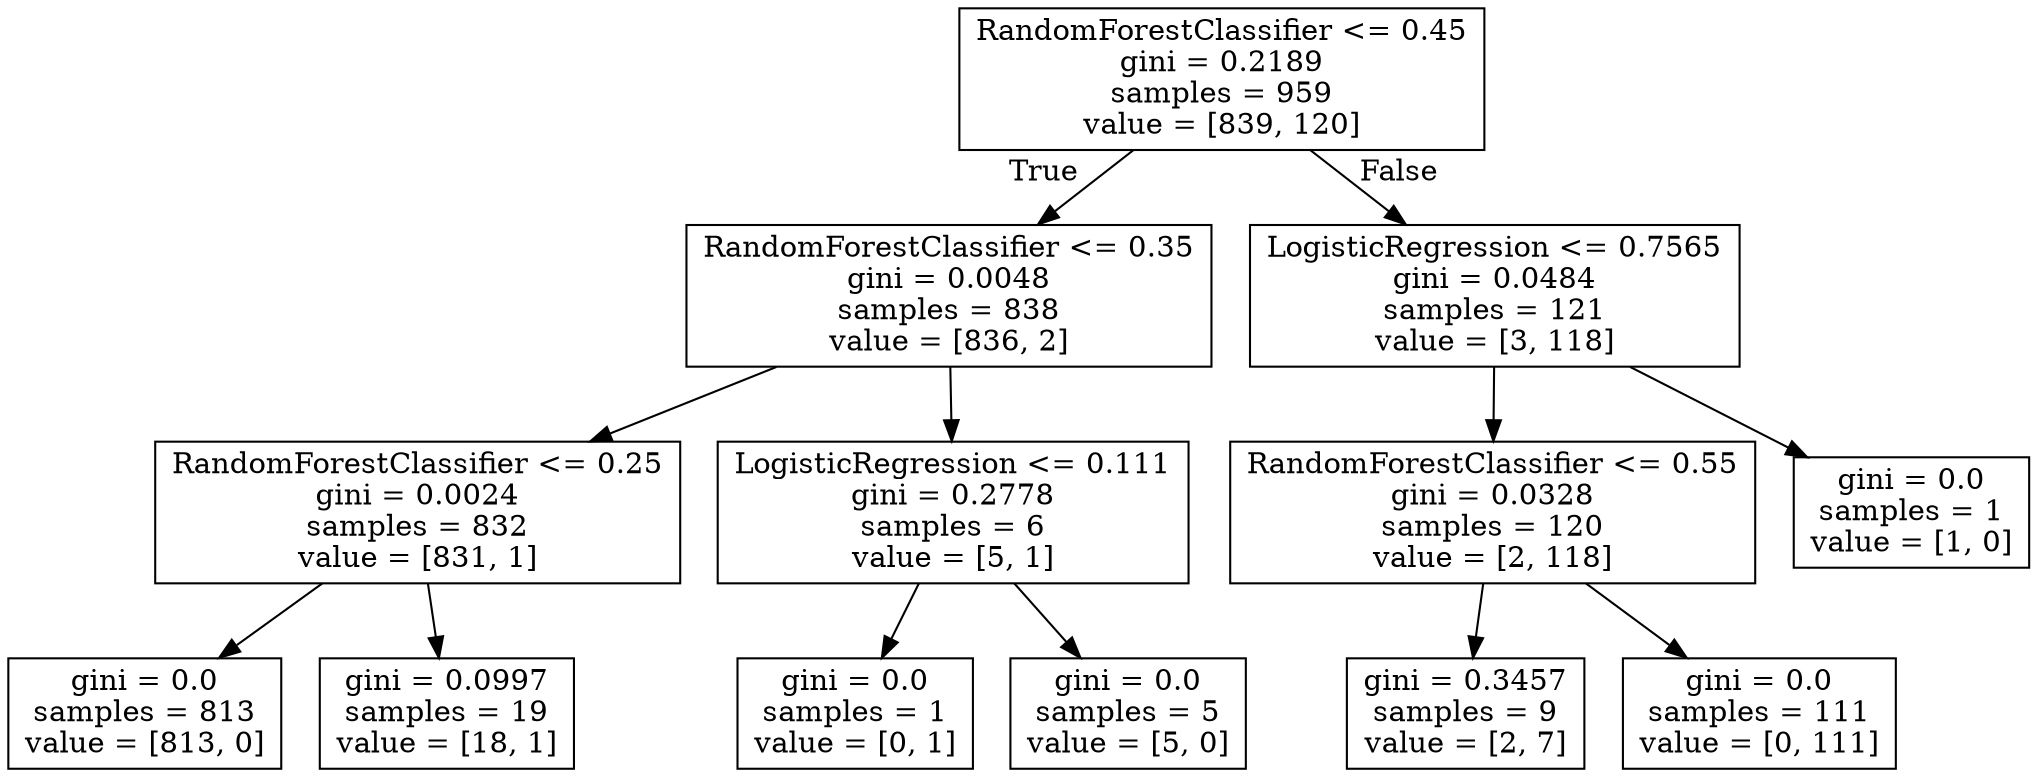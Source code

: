digraph Tree {
node [shape=box] ;
0 [label="RandomForestClassifier <= 0.45\ngini = 0.2189\nsamples = 959\nvalue = [839, 120]"] ;
1 [label="RandomForestClassifier <= 0.35\ngini = 0.0048\nsamples = 838\nvalue = [836, 2]"] ;
0 -> 1 [labeldistance=2.5, labelangle=45, headlabel="True"] ;
2 [label="RandomForestClassifier <= 0.25\ngini = 0.0024\nsamples = 832\nvalue = [831, 1]"] ;
1 -> 2 ;
3 [label="gini = 0.0\nsamples = 813\nvalue = [813, 0]"] ;
2 -> 3 ;
4 [label="gini = 0.0997\nsamples = 19\nvalue = [18, 1]"] ;
2 -> 4 ;
5 [label="LogisticRegression <= 0.111\ngini = 0.2778\nsamples = 6\nvalue = [5, 1]"] ;
1 -> 5 ;
6 [label="gini = 0.0\nsamples = 1\nvalue = [0, 1]"] ;
5 -> 6 ;
7 [label="gini = 0.0\nsamples = 5\nvalue = [5, 0]"] ;
5 -> 7 ;
8 [label="LogisticRegression <= 0.7565\ngini = 0.0484\nsamples = 121\nvalue = [3, 118]"] ;
0 -> 8 [labeldistance=2.5, labelangle=-45, headlabel="False"] ;
9 [label="RandomForestClassifier <= 0.55\ngini = 0.0328\nsamples = 120\nvalue = [2, 118]"] ;
8 -> 9 ;
10 [label="gini = 0.3457\nsamples = 9\nvalue = [2, 7]"] ;
9 -> 10 ;
11 [label="gini = 0.0\nsamples = 111\nvalue = [0, 111]"] ;
9 -> 11 ;
12 [label="gini = 0.0\nsamples = 1\nvalue = [1, 0]"] ;
8 -> 12 ;
}